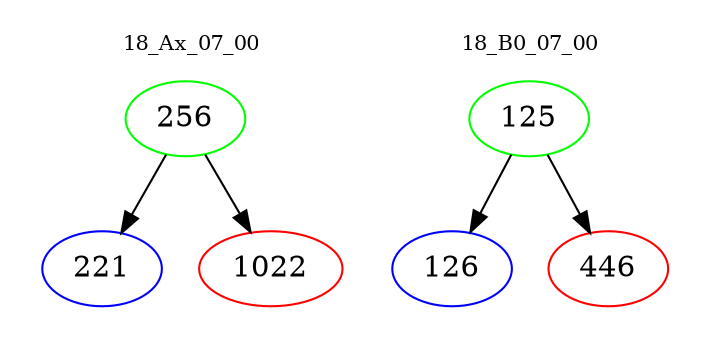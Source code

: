 digraph{
subgraph cluster_0 {
color = white
label = "18_Ax_07_00";
fontsize=10;
T0_256 [label="256", color="green"]
T0_256 -> T0_221 [color="black"]
T0_221 [label="221", color="blue"]
T0_256 -> T0_1022 [color="black"]
T0_1022 [label="1022", color="red"]
}
subgraph cluster_1 {
color = white
label = "18_B0_07_00";
fontsize=10;
T1_125 [label="125", color="green"]
T1_125 -> T1_126 [color="black"]
T1_126 [label="126", color="blue"]
T1_125 -> T1_446 [color="black"]
T1_446 [label="446", color="red"]
}
}
